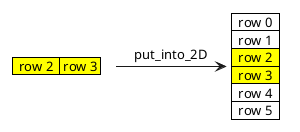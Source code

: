 @startuml
skinparam ClassFontSize 11
<style>
note {
    backgroundcolor white
    shadowing 0
    linecolor transparent
}
</style>
note as element
    <#yellow>|  row 2  | row 3 |
end note
note as grid
    |  row 0  |
    |  row 1  |
    <#yellow>|  row 2  |
    <#yellow>|  row 3  |
    |  row 4  |
    |  row 5  |
end note

element -> grid : "put_into_2D"


@enduml